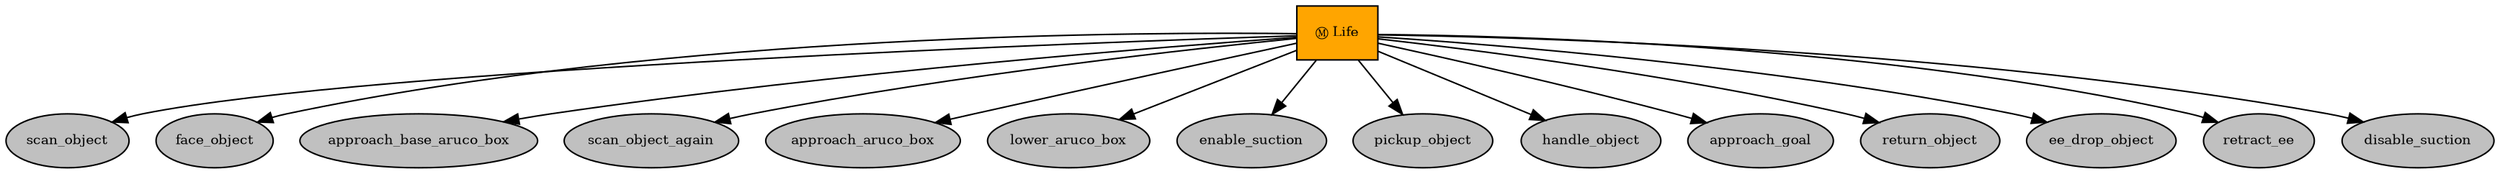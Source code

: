 digraph pastafarianism {
ordering=out;
graph [fontname="times-roman"];
node [fontname="times-roman"];
edge [fontname="times-roman"];
Life [fillcolor=orange, fontcolor=black, fontsize=9, label="Ⓜ Life", shape=box, style=filled];
scan_object [fillcolor=gray, fontcolor=black, fontsize=9, label=scan_object, shape=ellipse, style=filled];
Life -> scan_object;
face_object [fillcolor=gray, fontcolor=black, fontsize=9, label=face_object, shape=ellipse, style=filled];
Life -> face_object;
approach_base_aruco_box [fillcolor=gray, fontcolor=black, fontsize=9, label=approach_base_aruco_box, shape=ellipse, style=filled];
Life -> approach_base_aruco_box;
scan_object_again [fillcolor=gray, fontcolor=black, fontsize=9, label=scan_object_again, shape=ellipse, style=filled];
Life -> scan_object_again;
approach_aruco_box [fillcolor=gray, fontcolor=black, fontsize=9, label=approach_aruco_box, shape=ellipse, style=filled];
Life -> approach_aruco_box;
lower_aruco_box [fillcolor=gray, fontcolor=black, fontsize=9, label=lower_aruco_box, shape=ellipse, style=filled];
Life -> lower_aruco_box;
enable_suction [fillcolor=gray, fontcolor=black, fontsize=9, label=enable_suction, shape=ellipse, style=filled];
Life -> enable_suction;
pickup_object [fillcolor=gray, fontcolor=black, fontsize=9, label=pickup_object, shape=ellipse, style=filled];
Life -> pickup_object;
handle_object [fillcolor=gray, fontcolor=black, fontsize=9, label=handle_object, shape=ellipse, style=filled];
Life -> handle_object;
approach_goal [fillcolor=gray, fontcolor=black, fontsize=9, label=approach_goal, shape=ellipse, style=filled];
Life -> approach_goal;
return_object [fillcolor=gray, fontcolor=black, fontsize=9, label=return_object, shape=ellipse, style=filled];
Life -> return_object;
ee_drop_object [fillcolor=gray, fontcolor=black, fontsize=9, label=ee_drop_object, shape=ellipse, style=filled];
Life -> ee_drop_object;
retract_ee [fillcolor=gray, fontcolor=black, fontsize=9, label=retract_ee, shape=ellipse, style=filled];
Life -> retract_ee;
disable_suction [fillcolor=gray, fontcolor=black, fontsize=9, label=disable_suction, shape=ellipse, style=filled];
Life -> disable_suction;
}
